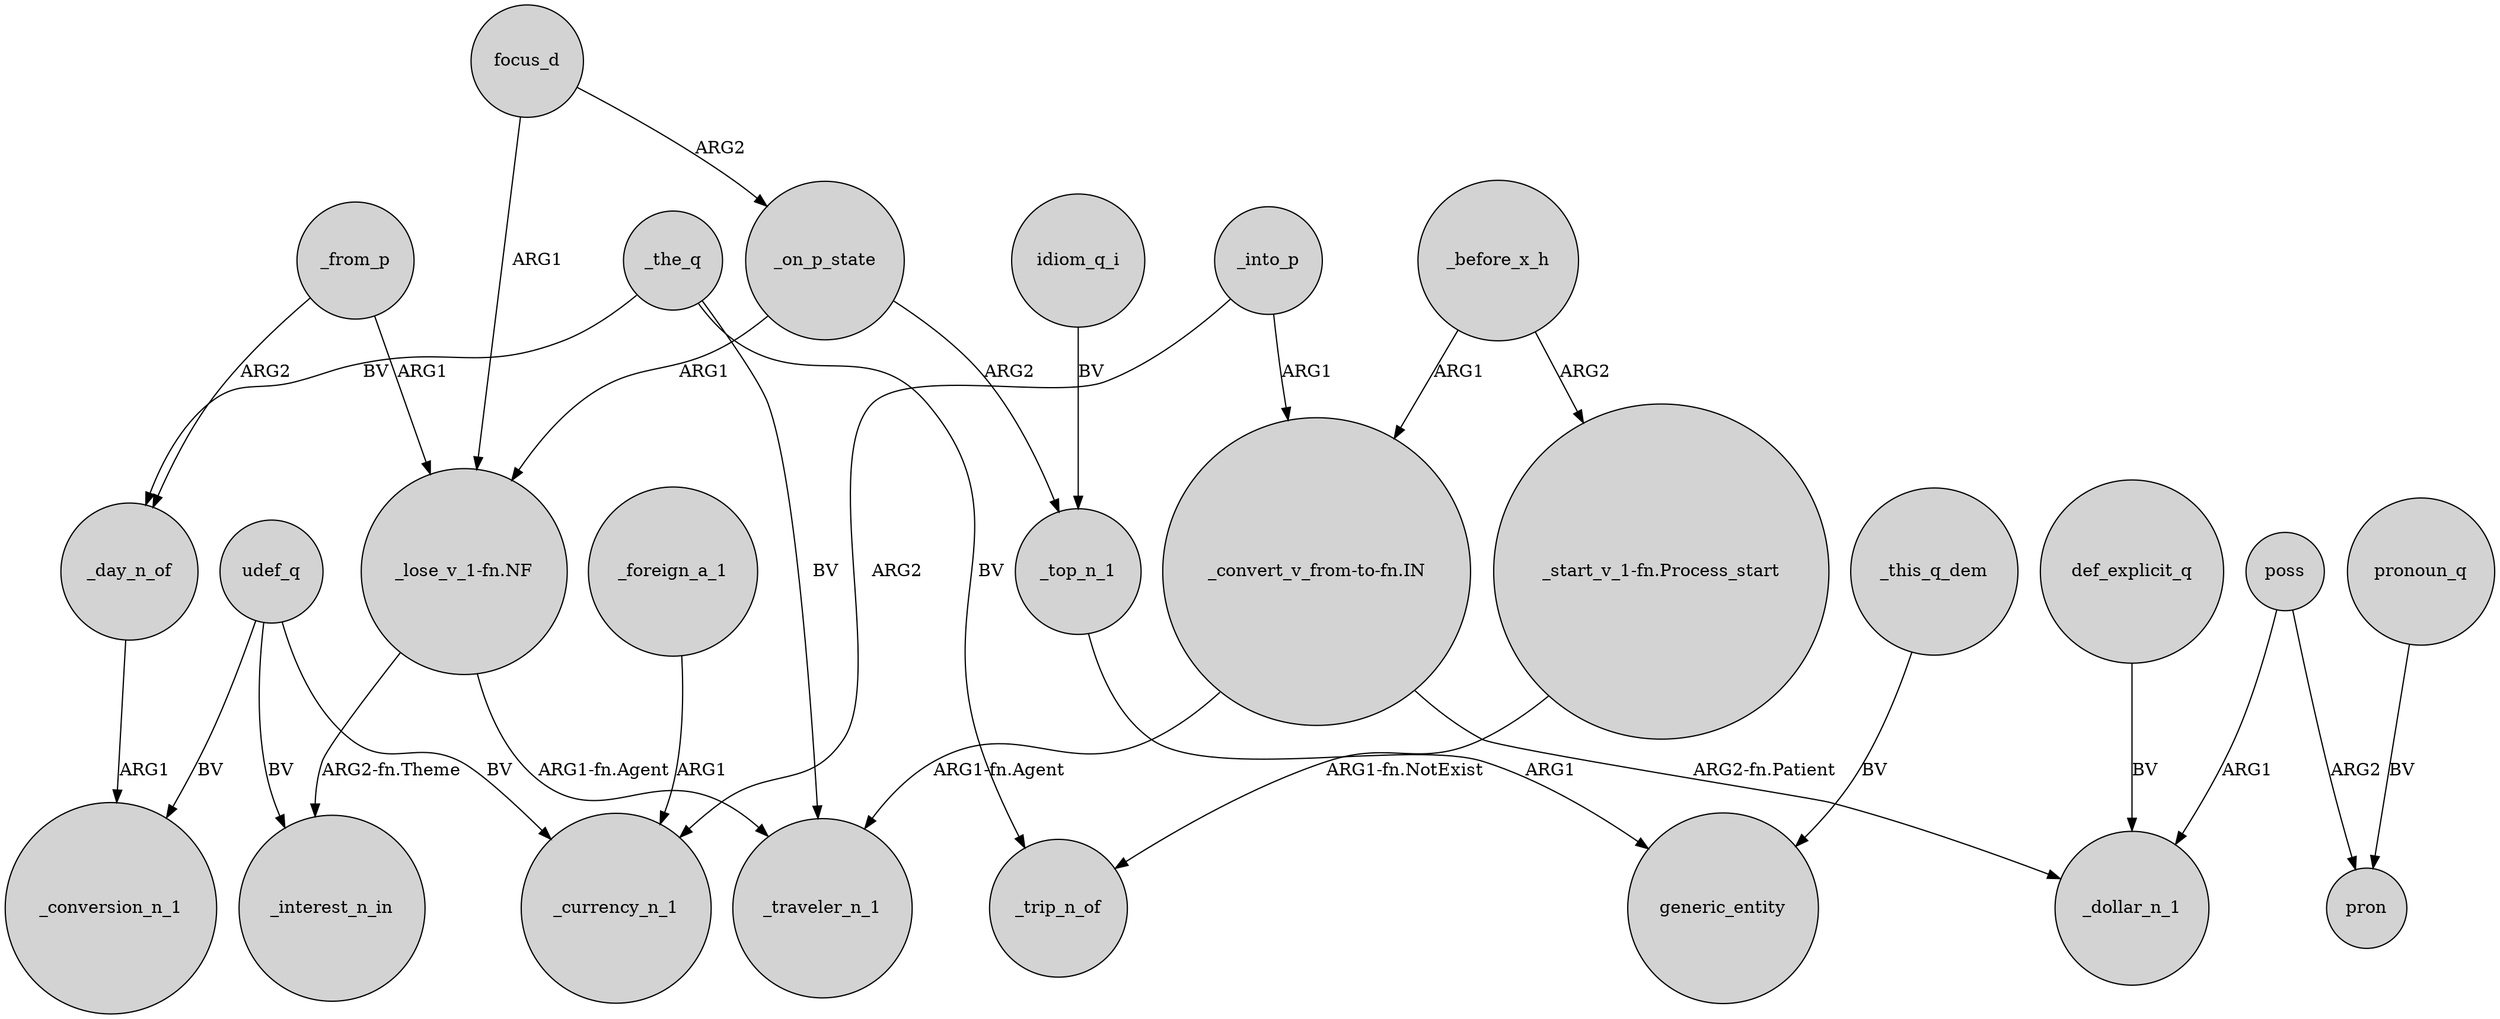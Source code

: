 digraph {
	node [shape=circle style=filled]
	_day_n_of -> _conversion_n_1 [label=ARG1]
	poss -> pron [label=ARG2]
	_top_n_1 -> generic_entity [label=ARG1]
	"_lose_v_1-fn.NF" -> _traveler_n_1 [label="ARG1-fn.Agent"]
	_from_p -> _day_n_of [label=ARG2]
	focus_d -> _on_p_state [label=ARG2]
	focus_d -> "_lose_v_1-fn.NF" [label=ARG1]
	_the_q -> _trip_n_of [label=BV]
	udef_q -> _conversion_n_1 [label=BV]
	_on_p_state -> _top_n_1 [label=ARG2]
	"_convert_v_from-to-fn.IN" -> _dollar_n_1 [label="ARG2-fn.Patient"]
	poss -> _dollar_n_1 [label=ARG1]
	_from_p -> "_lose_v_1-fn.NF" [label=ARG1]
	_into_p -> _currency_n_1 [label=ARG2]
	"_convert_v_from-to-fn.IN" -> _traveler_n_1 [label="ARG1-fn.Agent"]
	udef_q -> _interest_n_in [label=BV]
	_on_p_state -> "_lose_v_1-fn.NF" [label=ARG1]
	udef_q -> _currency_n_1 [label=BV]
	_the_q -> _day_n_of [label=BV]
	pronoun_q -> pron [label=BV]
	_this_q_dem -> generic_entity [label=BV]
	idiom_q_i -> _top_n_1 [label=BV]
	_before_x_h -> "_start_v_1-fn.Process_start" [label=ARG2]
	"_start_v_1-fn.Process_start" -> _trip_n_of [label="ARG1-fn.NotExist"]
	def_explicit_q -> _dollar_n_1 [label=BV]
	_foreign_a_1 -> _currency_n_1 [label=ARG1]
	_the_q -> _traveler_n_1 [label=BV]
	"_lose_v_1-fn.NF" -> _interest_n_in [label="ARG2-fn.Theme"]
	_into_p -> "_convert_v_from-to-fn.IN" [label=ARG1]
	_before_x_h -> "_convert_v_from-to-fn.IN" [label=ARG1]
}
